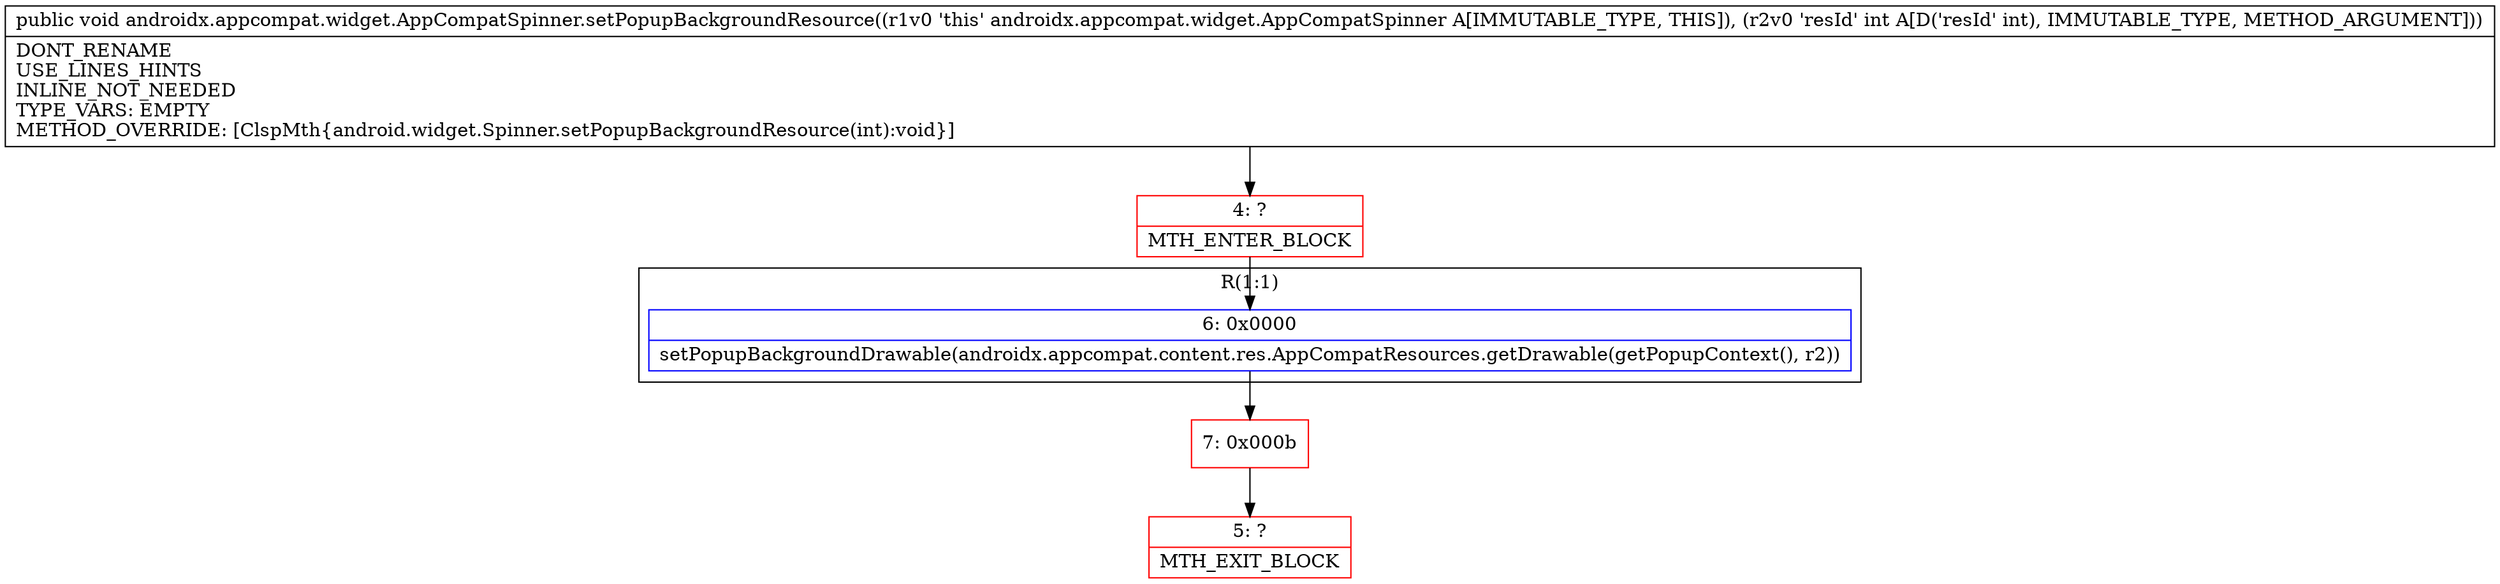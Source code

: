 digraph "CFG forandroidx.appcompat.widget.AppCompatSpinner.setPopupBackgroundResource(I)V" {
subgraph cluster_Region_623191468 {
label = "R(1:1)";
node [shape=record,color=blue];
Node_6 [shape=record,label="{6\:\ 0x0000|setPopupBackgroundDrawable(androidx.appcompat.content.res.AppCompatResources.getDrawable(getPopupContext(), r2))\l}"];
}
Node_4 [shape=record,color=red,label="{4\:\ ?|MTH_ENTER_BLOCK\l}"];
Node_7 [shape=record,color=red,label="{7\:\ 0x000b}"];
Node_5 [shape=record,color=red,label="{5\:\ ?|MTH_EXIT_BLOCK\l}"];
MethodNode[shape=record,label="{public void androidx.appcompat.widget.AppCompatSpinner.setPopupBackgroundResource((r1v0 'this' androidx.appcompat.widget.AppCompatSpinner A[IMMUTABLE_TYPE, THIS]), (r2v0 'resId' int A[D('resId' int), IMMUTABLE_TYPE, METHOD_ARGUMENT]))  | DONT_RENAME\lUSE_LINES_HINTS\lINLINE_NOT_NEEDED\lTYPE_VARS: EMPTY\lMETHOD_OVERRIDE: [ClspMth\{android.widget.Spinner.setPopupBackgroundResource(int):void\}]\l}"];
MethodNode -> Node_4;Node_6 -> Node_7;
Node_4 -> Node_6;
Node_7 -> Node_5;
}

